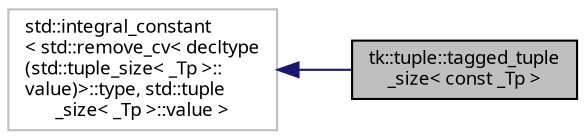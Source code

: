 digraph "tk::tuple::tagged_tuple_size&lt; const _Tp &gt;"
{
 // INTERACTIVE_SVG=YES
  bgcolor="transparent";
  edge [fontname="sans-serif",fontsize="9",labelfontname="sans-serif",labelfontsize="9"];
  node [fontname="sans-serif",fontsize="9",shape=record];
  rankdir="LR";
  Node1 [label="tk::tuple::tagged_tuple\l_size\< const _Tp \>",height=0.2,width=0.4,color="black", fillcolor="grey75", style="filled", fontcolor="black"];
  Node2 -> Node1 [dir="back",color="midnightblue",fontsize="9",style="solid",fontname="sans-serif"];
  Node2 [label="std::integral_constant\l\< std::remove_cv\< decltype\l(std::tuple_size\< _Tp \>::\lvalue)\>::type, std::tuple\l_size\< _Tp \>::value \>",height=0.2,width=0.4,color="grey75"];
}
